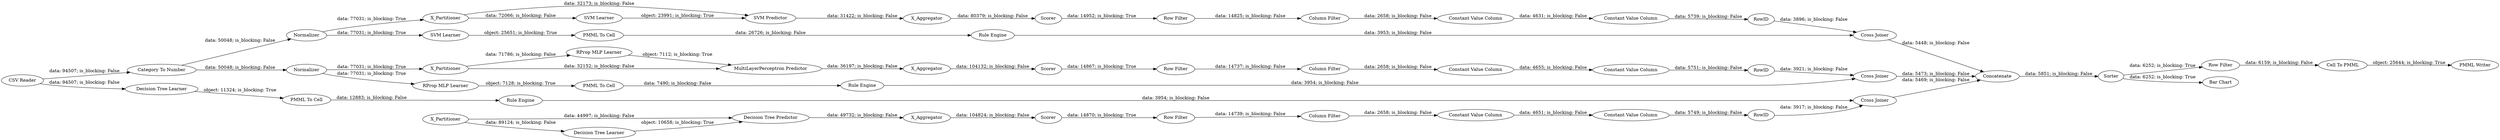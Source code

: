 digraph {
	"9173019447686980455_32" [label="Decision Tree Predictor"]
	"6489002295680758695_292" [label="Constant Value Column"]
	"6654000306990399191_290" [label="Constant Value Column"]
	"9173019447686980455_38" [label="Cross Joiner"]
	"2342572841862255684_35" [label="Rule Engine"]
	"6489002295680758695_9" [label="Row Filter"]
	"6654000306990399191_9" [label="Row Filter"]
	"9173019447686980455_7" [label=X_Aggregator]
	"7687347953555548294_38" [label="Cross Joiner"]
	"9173019447686980455_39" [label=Scorer]
	"6654000306990399191_292" [label="Constant Value Column"]
	"183848174608491160_294" [label="Column Filter"]
	"6654000306990399191_294" [label="Column Filter"]
	"6275668503468787833_40" [label=Normalizer]
	"4405470657733894409_53" [label="Row Filter"]
	"-2754381970560196224_28" [label="PMML To Cell"]
	"6275668503468787833_2" [label=X_Partitioner]
	"7687347953555548294_31" [label="RProp MLP Learner"]
	"6275668503468787833_32" [label="SVM Predictor"]
	"4405470657733894409_60" [label=Concatenate]
	"6275668503468787833_7" [label=X_Aggregator]
	"4405470657733894409_58" [label="Category To Number"]
	"4405470657733894409_62" [label="CSV Reader"]
	"6654000306990399191_293" [label=RowID]
	"6489002295680758695_290" [label="Constant Value Column"]
	"4405470657733894409_54" [label="Cell To PMML"]
	"-2754381970560196224_33" [label="Decision Tree Learner"]
	"6489002295680758695_293" [label=RowID]
	"183848174608491160_290" [label="Constant Value Column"]
	"183848174608491160_9" [label="Row Filter"]
	"6275668503468787833_31" [label="SVM Learner"]
	"6275668503468787833_39" [label="Cross Joiner"]
	"9173019447686980455_2" [label=X_Partitioner]
	"4405470657733894409_52" [label=Sorter]
	"-2754381970560196224_34" [label="Rule Engine"]
	"7687347953555548294_7" [label=X_Aggregator]
	"2342572841862255684_33" [label="SVM Learner"]
	"6275668503468787833_41" [label=Scorer]
	"6489002295680758695_294" [label="Column Filter"]
	"3941866665381060579_22" [label="PMML To Cell"]
	"7687347953555548294_40" [label=Scorer]
	"4405470657733894409_59" [label="Bar Chart"]
	"183848174608491160_293" [label=RowID]
	"3941866665381060579_34" [label="Rule Engine"]
	"2342572841862255684_34" [label="PMML To Cell"]
	"7687347953555548294_32" [label="MultiLayerPerceptron Predictor"]
	"7687347953555548294_2" [label=X_Partitioner]
	"9173019447686980455_31" [label="Decision Tree Learner"]
	"3941866665381060579_35" [label="RProp MLP Learner"]
	"7687347953555548294_39" [label=Normalizer]
	"4405470657733894409_61" [label="PMML Writer"]
	"183848174608491160_292" [label="Constant Value Column"]
	"6489002295680758695_294" -> "6489002295680758695_290" [label="data: 2658; is_blocking: False"]
	"2342572841862255684_35" -> "6275668503468787833_39" [label="data: 3953; is_blocking: False"]
	"6654000306990399191_294" -> "6654000306990399191_290" [label="data: 2658; is_blocking: False"]
	"-2754381970560196224_28" -> "-2754381970560196224_34" [label="data: 12883; is_blocking: False"]
	"9173019447686980455_2" -> "9173019447686980455_31" [label="data: 89124; is_blocking: False"]
	"4405470657733894409_60" -> "4405470657733894409_52" [label="data: 5851; is_blocking: False"]
	"183848174608491160_9" -> "183848174608491160_294" [label="data: 14737; is_blocking: False"]
	"-2754381970560196224_34" -> "9173019447686980455_38" [label="data: 3954; is_blocking: False"]
	"7687347953555548294_32" -> "7687347953555548294_7" [label="data: 36197; is_blocking: False"]
	"6275668503468787833_32" -> "6275668503468787833_7" [label="data: 31422; is_blocking: False"]
	"4405470657733894409_62" -> "4405470657733894409_58" [label="data: 94507; is_blocking: False"]
	"6654000306990399191_293" -> "6275668503468787833_39" [label="data: 3896; is_blocking: False"]
	"6654000306990399191_9" -> "6654000306990399191_294" [label="data: 14825; is_blocking: False"]
	"6275668503468787833_40" -> "2342572841862255684_33" [label="data: 77031; is_blocking: True"]
	"4405470657733894409_52" -> "4405470657733894409_53" [label="data: 6252; is_blocking: True"]
	"6275668503468787833_2" -> "6275668503468787833_32" [label="data: 32173; is_blocking: False"]
	"4405470657733894409_62" -> "-2754381970560196224_33" [label="data: 94507; is_blocking: False"]
	"183848174608491160_293" -> "7687347953555548294_38" [label="data: 3921; is_blocking: False"]
	"183848174608491160_292" -> "183848174608491160_293" [label="data: 5751; is_blocking: False"]
	"9173019447686980455_7" -> "9173019447686980455_39" [label="data: 104824; is_blocking: False"]
	"6275668503468787833_40" -> "6275668503468787833_2" [label="data: 77031; is_blocking: True"]
	"7687347953555548294_40" -> "183848174608491160_9" [label="data: 14867; is_blocking: True"]
	"2342572841862255684_33" -> "2342572841862255684_34" [label="object: 25651; is_blocking: True"]
	"3941866665381060579_22" -> "3941866665381060579_34" [label="data: 7490; is_blocking: False"]
	"6654000306990399191_292" -> "6654000306990399191_293" [label="data: 5739; is_blocking: False"]
	"183848174608491160_294" -> "183848174608491160_290" [label="data: 2658; is_blocking: False"]
	"7687347953555548294_2" -> "7687347953555548294_31" [label="data: 71786; is_blocking: False"]
	"6489002295680758695_290" -> "6489002295680758695_292" [label="data: 4651; is_blocking: False"]
	"3941866665381060579_35" -> "3941866665381060579_22" [label="object: 7128; is_blocking: True"]
	"6654000306990399191_290" -> "6654000306990399191_292" [label="data: 4631; is_blocking: False"]
	"7687347953555548294_38" -> "4405470657733894409_60" [label="data: 5473; is_blocking: False"]
	"6275668503468787833_31" -> "6275668503468787833_32" [label="object: 23991; is_blocking: True"]
	"6489002295680758695_9" -> "6489002295680758695_294" [label="data: 14739; is_blocking: False"]
	"6489002295680758695_292" -> "6489002295680758695_293" [label="data: 5749; is_blocking: False"]
	"3941866665381060579_34" -> "7687347953555548294_38" [label="data: 3954; is_blocking: False"]
	"7687347953555548294_39" -> "3941866665381060579_35" [label="data: 77031; is_blocking: True"]
	"7687347953555548294_2" -> "7687347953555548294_32" [label="data: 32152; is_blocking: False"]
	"7687347953555548294_7" -> "7687347953555548294_40" [label="data: 104132; is_blocking: False"]
	"4405470657733894409_58" -> "7687347953555548294_39" [label="data: 50048; is_blocking: False"]
	"6275668503468787833_39" -> "4405470657733894409_60" [label="data: 5448; is_blocking: False"]
	"6489002295680758695_293" -> "9173019447686980455_38" [label="data: 3917; is_blocking: False"]
	"4405470657733894409_54" -> "4405470657733894409_61" [label="object: 25644; is_blocking: True"]
	"6275668503468787833_7" -> "6275668503468787833_41" [label="data: 80379; is_blocking: False"]
	"183848174608491160_290" -> "183848174608491160_292" [label="data: 4655; is_blocking: False"]
	"4405470657733894409_53" -> "4405470657733894409_54" [label="data: 6159; is_blocking: False"]
	"9173019447686980455_39" -> "6489002295680758695_9" [label="data: 14870; is_blocking: True"]
	"4405470657733894409_58" -> "6275668503468787833_40" [label="data: 50048; is_blocking: False"]
	"6275668503468787833_41" -> "6654000306990399191_9" [label="data: 14952; is_blocking: True"]
	"6275668503468787833_2" -> "6275668503468787833_31" [label="data: 72066; is_blocking: False"]
	"9173019447686980455_2" -> "9173019447686980455_32" [label="data: 44997; is_blocking: False"]
	"-2754381970560196224_33" -> "-2754381970560196224_28" [label="object: 11324; is_blocking: True"]
	"9173019447686980455_32" -> "9173019447686980455_7" [label="data: 49732; is_blocking: False"]
	"7687347953555548294_31" -> "7687347953555548294_32" [label="object: 7112; is_blocking: True"]
	"7687347953555548294_39" -> "7687347953555548294_2" [label="data: 77031; is_blocking: True"]
	"9173019447686980455_38" -> "4405470657733894409_60" [label="data: 5469; is_blocking: False"]
	"4405470657733894409_52" -> "4405470657733894409_59" [label="data: 6252; is_blocking: True"]
	"9173019447686980455_31" -> "9173019447686980455_32" [label="object: 10658; is_blocking: True"]
	"2342572841862255684_34" -> "2342572841862255684_35" [label="data: 26726; is_blocking: False"]
	rankdir=LR
}
